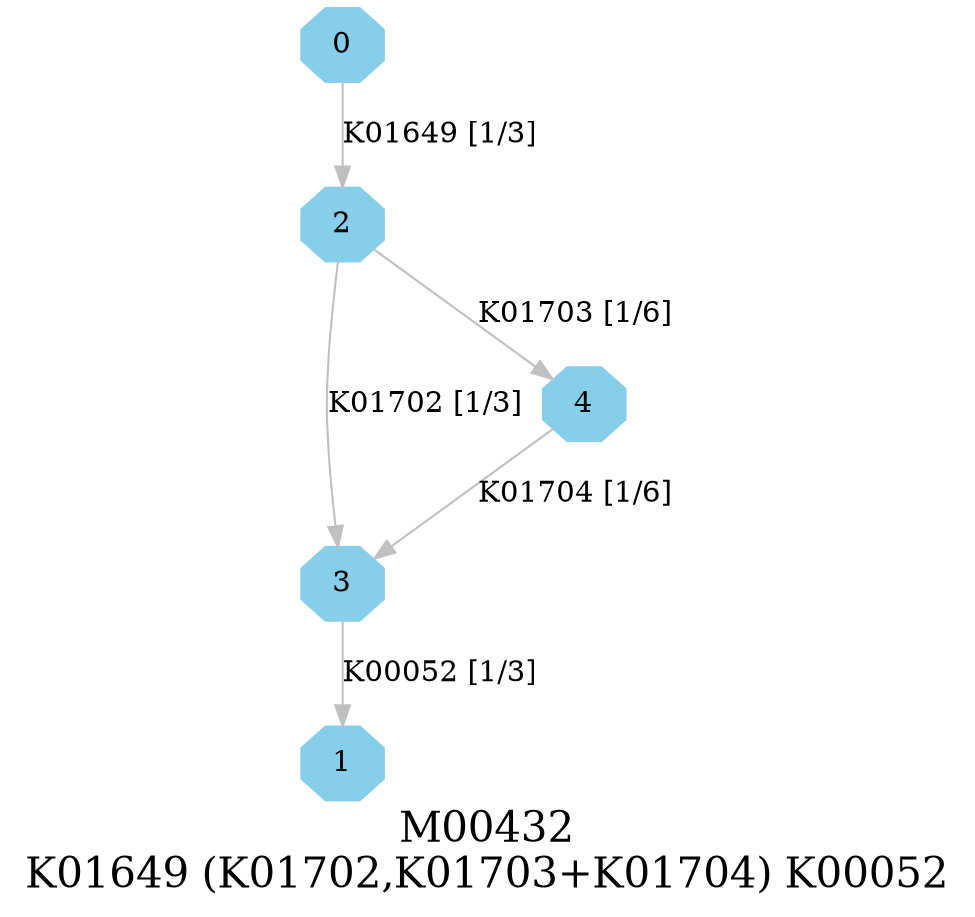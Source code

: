 digraph G {
graph [label="M00432
K01649 (K01702,K01703+K01704) K00052",fontsize=20];
node [shape=box,style=filled];
edge [len=3,color=grey];
{node [width=.3,height=.3,shape=octagon,style=filled,color=skyblue] 0 1 2 3 4 }
0 -> 2 [label="K01649 [1/3]"];
2 -> 3 [label="K01702 [1/3]"];
2 -> 4 [label="K01703 [1/6]"];
3 -> 1 [label="K00052 [1/3]"];
4 -> 3 [label="K01704 [1/6]"];
}